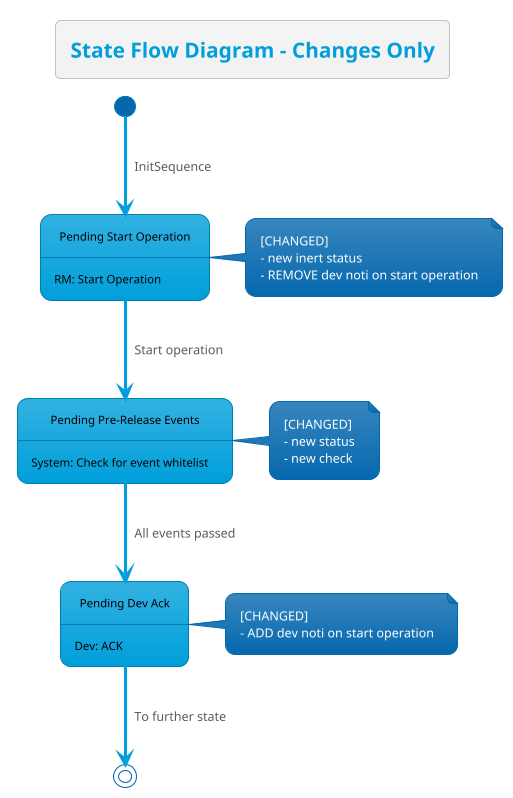 @startuml
!theme bluegray
skinparam FooterFontColor black
skinparam StateFontColor black

state "Pending Start Operation" as preOp
state "Pending Dev Ack" as pendingDevAck
state "Pending Pre-Release Events" as pendingPreReleaseEvents

title State Flow Diagram - Changes Only

[*] --> preOp : InitSequence
note right of preOp : [CHANGED]\n- new inert status\n- REMOVE dev noti on start operation
preOp: RM: Start Operation

note right of pendingPreReleaseEvents : [CHANGED] \n- new status\n- new check
preOp --> pendingPreReleaseEvents : Start operation

pendingPreReleaseEvents --> pendingDevAck : All events passed
pendingPreReleaseEvents: System: Check for event whitelist

note right of pendingDevAck : [CHANGED]\n- ADD dev noti on start operation
pendingDevAck: Dev: ACK
pendingDevAck --> [*] : To further state

@enduml